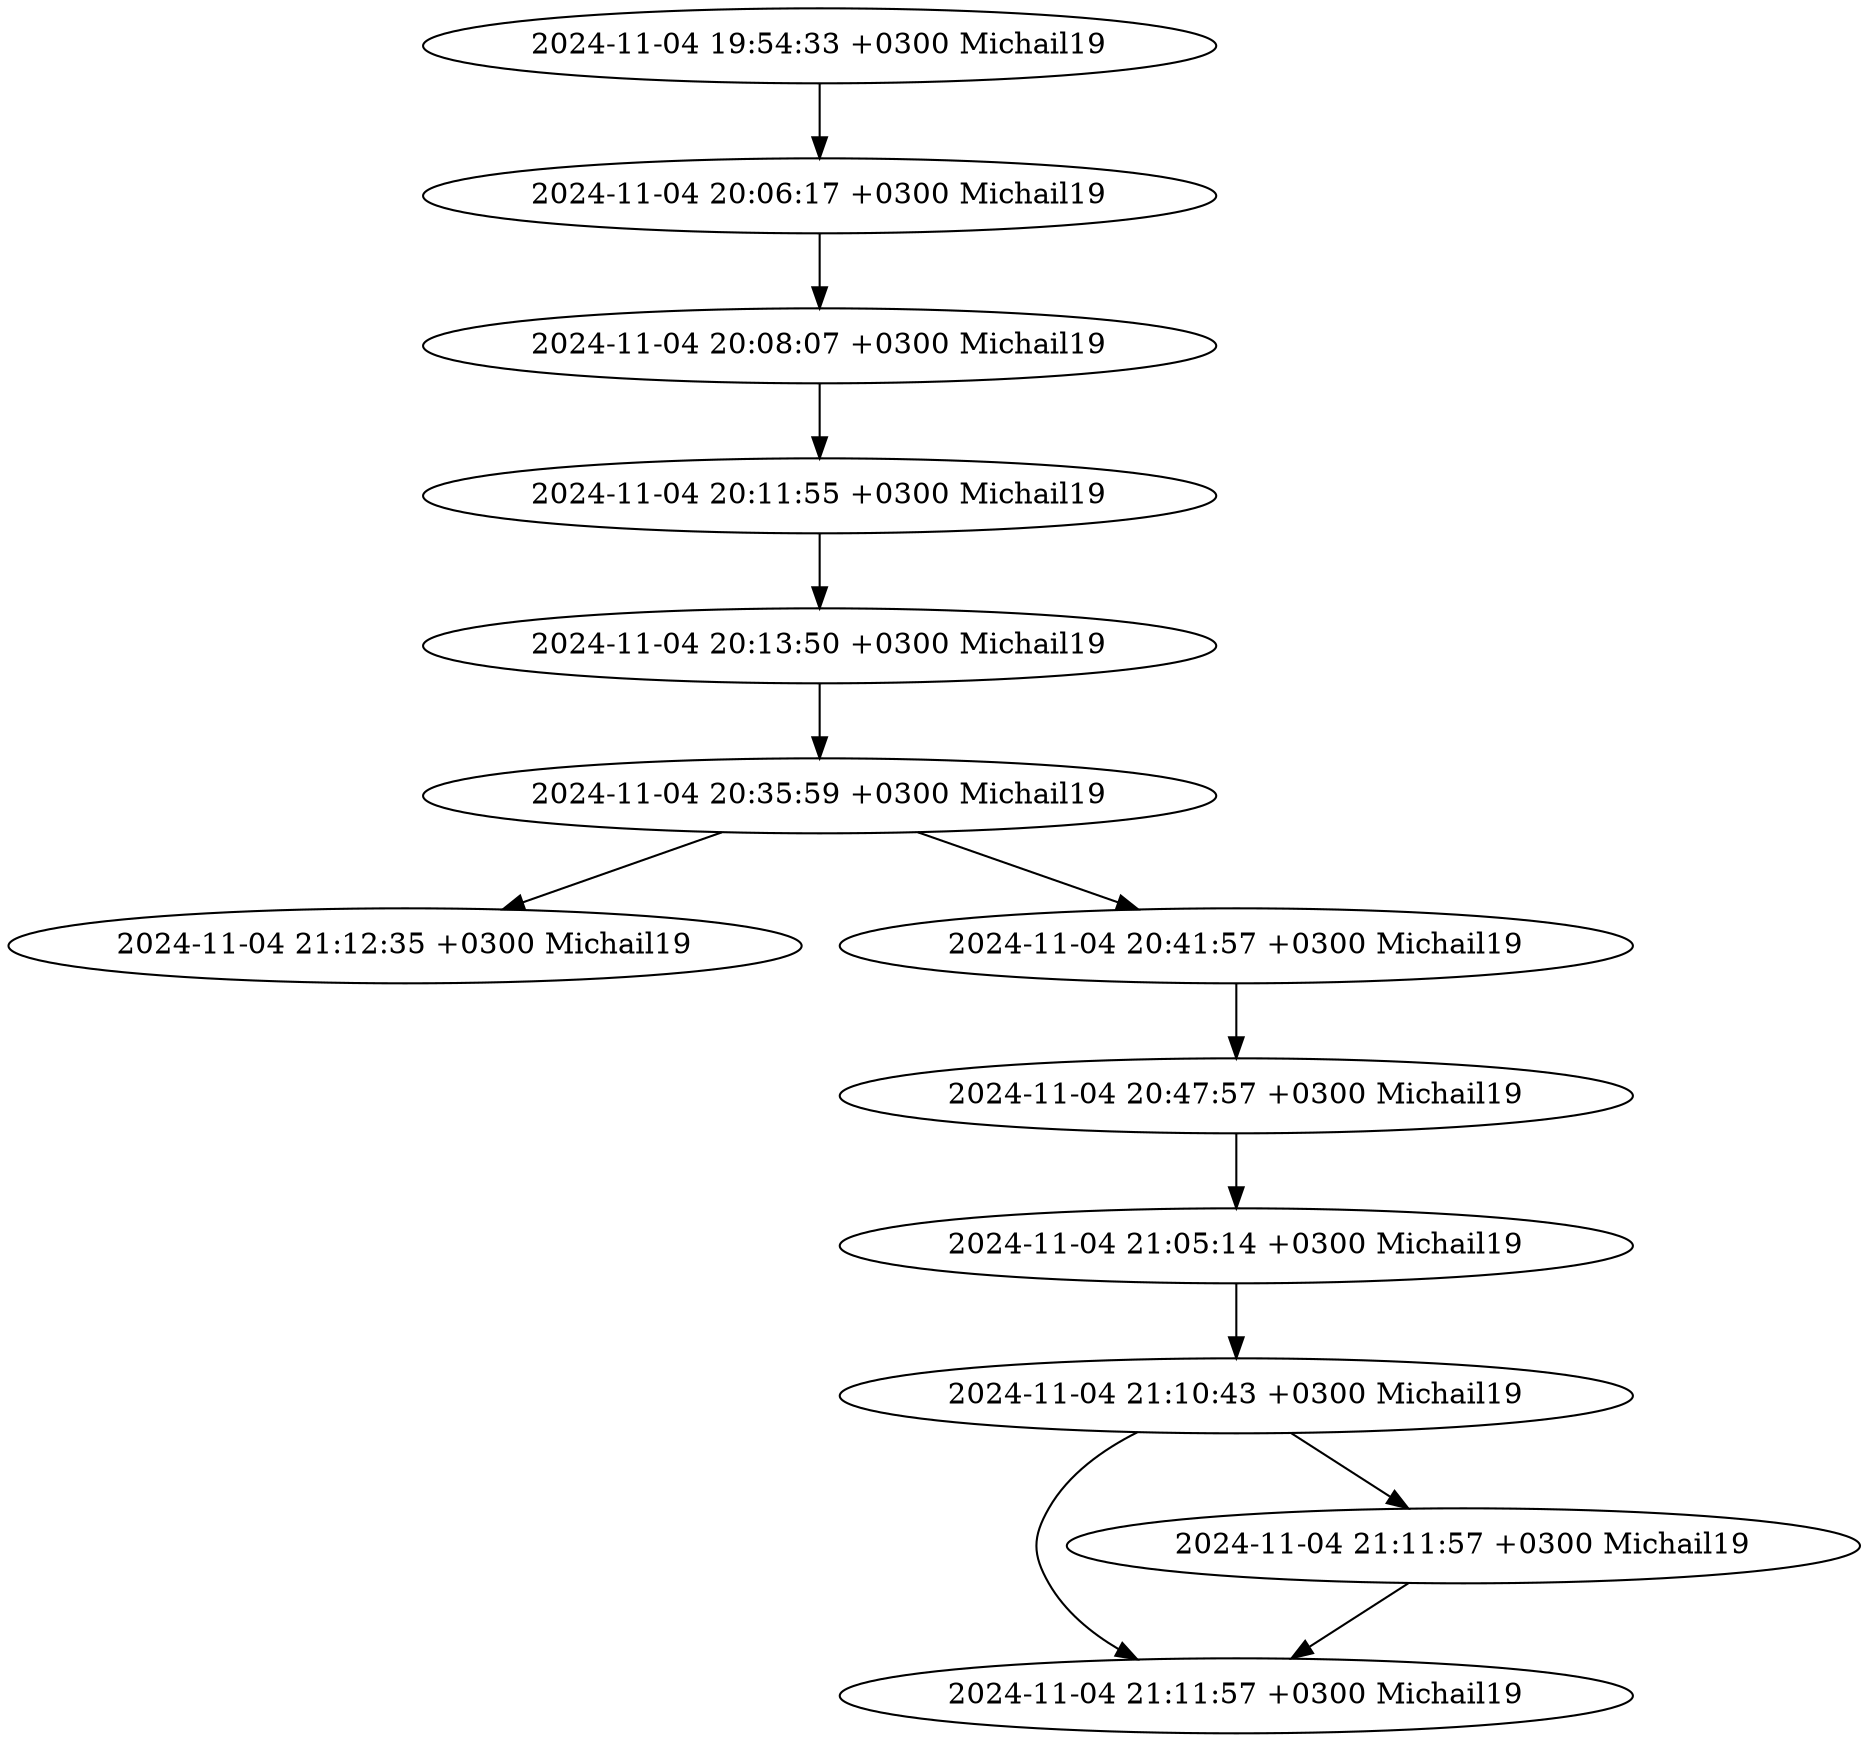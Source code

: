 digraph G {
    "2d0f4fdc62858060ae9614b1424f0938bbaa3a52" [label="2024-11-04 21:12:35 +0300 Michail19"];
    "370b81cb2696b5585780ff9c1359753ce070d8a6" -> "2d0f4fdc62858060ae9614b1424f0938bbaa3a52";
    "275e2999aaa4cb91f1d07816f954d0aa32208cb1" [label="2024-11-04 21:11:57 +0300 Michail19"];
    "8b50d4b403be2a20fe8b77a8ab2e54a6161746f5" -> "275e2999aaa4cb91f1d07816f954d0aa32208cb1";
    "fb33023bd82753f7163abd109360c7dacd0322f6" -> "275e2999aaa4cb91f1d07816f954d0aa32208cb1";
    "fb33023bd82753f7163abd109360c7dacd0322f6" [label="2024-11-04 21:11:57 +0300 Michail19"];
    "8b50d4b403be2a20fe8b77a8ab2e54a6161746f5" -> "fb33023bd82753f7163abd109360c7dacd0322f6";
    "8b50d4b403be2a20fe8b77a8ab2e54a6161746f5" [label="2024-11-04 21:10:43 +0300 Michail19"];
    "20d60cd260b4c83e5d54e93c36e41720101eb681" -> "8b50d4b403be2a20fe8b77a8ab2e54a6161746f5";
    "20d60cd260b4c83e5d54e93c36e41720101eb681" [label="2024-11-04 21:05:14 +0300 Michail19"];
    "9b440faa52a7ab727df50053aa68a014c2ebaf03" -> "20d60cd260b4c83e5d54e93c36e41720101eb681";
    "9b440faa52a7ab727df50053aa68a014c2ebaf03" [label="2024-11-04 20:47:57 +0300 Michail19"];
    "6e5519de86204676ec1090770f51b928f61f6c24" -> "9b440faa52a7ab727df50053aa68a014c2ebaf03";
    "6e5519de86204676ec1090770f51b928f61f6c24" [label="2024-11-04 20:41:57 +0300 Michail19"];
    "370b81cb2696b5585780ff9c1359753ce070d8a6" -> "6e5519de86204676ec1090770f51b928f61f6c24";
    "370b81cb2696b5585780ff9c1359753ce070d8a6" [label="2024-11-04 20:35:59 +0300 Michail19"];
    "6e44a9eccef9dc107c26c453559d669ebd84dbcc" -> "370b81cb2696b5585780ff9c1359753ce070d8a6";
    "6e44a9eccef9dc107c26c453559d669ebd84dbcc" [label="2024-11-04 20:13:50 +0300 Michail19"];
    "46367f7de67175d5f03c9e8ae2067ac21fec0a92" -> "6e44a9eccef9dc107c26c453559d669ebd84dbcc";
    "46367f7de67175d5f03c9e8ae2067ac21fec0a92" [label="2024-11-04 20:11:55 +0300 Michail19"];
    "49837d93d4a5fb59956aadbba3c262efa4b05267" -> "46367f7de67175d5f03c9e8ae2067ac21fec0a92";
    "49837d93d4a5fb59956aadbba3c262efa4b05267" [label="2024-11-04 20:08:07 +0300 Michail19"];
    "1c911d746562f2b41f69b62a80a2f5a56168f865" -> "49837d93d4a5fb59956aadbba3c262efa4b05267";
    "1c911d746562f2b41f69b62a80a2f5a56168f865" [label="2024-11-04 20:06:17 +0300 Michail19"];
    "27dfd2e4035db62bb239fdf60053539fa3b2f90f" -> "1c911d746562f2b41f69b62a80a2f5a56168f865";
    "27dfd2e4035db62bb239fdf60053539fa3b2f90f" [label="2024-11-04 19:54:33 +0300 Michail19"];
}